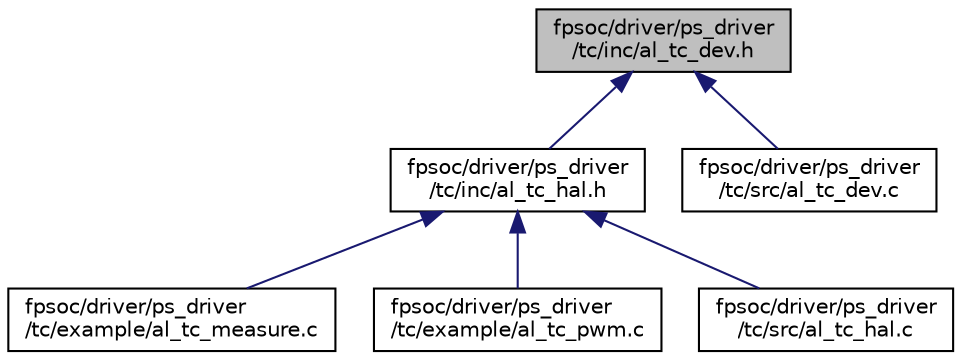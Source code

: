 digraph "fpsoc/driver/ps_driver/tc/inc/al_tc_dev.h"
{
  edge [fontname="Helvetica",fontsize="10",labelfontname="Helvetica",labelfontsize="10"];
  node [fontname="Helvetica",fontsize="10",shape=record];
  Node4 [label="fpsoc/driver/ps_driver\l/tc/inc/al_tc_dev.h",height=0.2,width=0.4,color="black", fillcolor="grey75", style="filled", fontcolor="black"];
  Node4 -> Node5 [dir="back",color="midnightblue",fontsize="10",style="solid",fontname="Helvetica"];
  Node5 [label="fpsoc/driver/ps_driver\l/tc/inc/al_tc_hal.h",height=0.2,width=0.4,color="black", fillcolor="white", style="filled",URL="$al__tc__hal_8h.html"];
  Node5 -> Node6 [dir="back",color="midnightblue",fontsize="10",style="solid",fontname="Helvetica"];
  Node6 [label="fpsoc/driver/ps_driver\l/tc/example/al_tc_measure.c",height=0.2,width=0.4,color="black", fillcolor="white", style="filled",URL="$al__tc__measure_8c.html",tooltip="tc measure pulse width example "];
  Node5 -> Node7 [dir="back",color="midnightblue",fontsize="10",style="solid",fontname="Helvetica"];
  Node7 [label="fpsoc/driver/ps_driver\l/tc/example/al_tc_pwm.c",height=0.2,width=0.4,color="black", fillcolor="white", style="filled",URL="$al__tc__pwm_8c.html",tooltip="tc pwm output example "];
  Node5 -> Node8 [dir="back",color="midnightblue",fontsize="10",style="solid",fontname="Helvetica"];
  Node8 [label="fpsoc/driver/ps_driver\l/tc/src/al_tc_hal.c",height=0.2,width=0.4,color="black", fillcolor="white", style="filled",URL="$al__tc__hal_8c.html"];
  Node4 -> Node9 [dir="back",color="midnightblue",fontsize="10",style="solid",fontname="Helvetica"];
  Node9 [label="fpsoc/driver/ps_driver\l/tc/src/al_tc_dev.c",height=0.2,width=0.4,color="black", fillcolor="white", style="filled",URL="$al__tc__dev_8c.html"];
}
